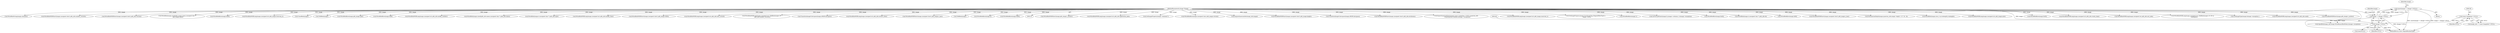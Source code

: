 digraph "0_ImageMagick_10b3823a7619ed22d42764733eb052c4159bc8c1_0@API" {
"1000144" [label="(Call,assert(image != (Image *) NULL))"];
"1000145" [label="(Call,image != (Image *) NULL)"];
"1000112" [label="(MethodParameterIn,Image *image)"];
"1000147" [label="(Call,(Image *) NULL)"];
"1000135" [label="(Call,(const ImageInfo *) NULL)"];
"1001180" [label="(Call,WriteBlobMSBShort(image,pdb_image.y_anchor))"];
"1000153" [label="(Identifier,image)"];
"1000414" [label="(Call,WriteBlobMSBLong(image,(unsigned int) pdb_info.application_info))"];
"1000330" [label="(Call,GetImageProperty(image,\"comment\"))"];
"1001112" [label="(Call,WriteBlobByte(image,(unsigned char) pdb_image.version))"];
"1000703" [label="(Call,AcquireQuantumInfo(image_info,image))"];
"1001196" [label="(Call,WriteBlobMSBShort(image,(unsigned short) pdb_image.height))"];
"1000698" [label="(Call,TransformImageColorspace(image,sRGBColorspace))"];
"1000360" [label="(Call,WriteBlobMSBShort(image,(unsigned short) pdb_info.attributes))"];
"1000788" [label="(Call,ExportQuantumPixels(image,(const CacheView *) NULL,quantum_info,\n      GrayQuantum,scanline,&image->exception))"];
"1000147" [label="(Call,(Image *) NULL)"];
"1001094" [label="(Call,WriteBlobByte(image,1))"];
"1000767" [label="(Call,GetVirtualPixels(image,0,y,image->columns,1,&image->exception))"];
"1001036" [label="(Call,WriteBlobByte(image,0x40))"];
"1000442" [label="(Call,WriteBlob(image,4,(unsigned char *) pdb_info.id))"];
"1000113" [label="(Block,)"];
"1000145" [label="(Call,image != (Image *) NULL)"];
"1001041" [label="(Call,WriteBlobByte(image,0x6f))"];
"1001155" [label="(Call,WriteBlobMSBShort(image,(unsigned short) pdb_image.y_last))"];
"1000112" [label="(MethodParameterIn,Image *image)"];
"1000717" [label="(Call,SetQuantumDepth(image,quantum_info,image->depth > 8 ? 16 : 8))"];
"1001205" [label="(Call,WriteBlob(image,(size_t) (q-runlength),runlength))"];
"1000146" [label="(Identifier,image)"];
"1001137" [label="(Call,WriteBlobMSBLong(image,(unsigned int) pdb_image.note))"];
"1001128" [label="(Call,WriteBlobMSBLong(image,(unsigned int) pdb_image.reserved_1))"];
"1000983" [label="(Call,SetImageProgress(image,SaveImageTag,(MagickOffsetType) y,\n      image->rows))"];
"1001079" [label="(Call,WriteBlobByte(image,0x40))"];
"1000378" [label="(Call,WriteBlobMSBLong(image,(unsigned int) pdb_info.create_time))"];
"1000137" [label="(Identifier,NULL)"];
"1000423" [label="(Call,WriteBlobMSBLong(image,(unsigned int) pdb_info.sort_info))"];
"1000135" [label="(Call,(const ImageInfo *) NULL)"];
"1001063" [label="(Call,WriteBlobMSBLong(image,(unsigned int) (TellBlob(image)+8+58+q-\n        runlength)))"];
"1000200" [label="(Call,GetImageType(image,&image->exception ))"];
"1000452" [label="(Call,WriteBlobMSBLong(image,(unsigned int) pdb_info.seed))"];
"1001173" [label="(Call,WriteBlobMSBShort(image,pdb_image.x_anchor))"];
"1001227" [label="(Call,WriteBlobString(image,comment))"];
"1000273" [label="(Call,time(NULL))"];
"1000133" [label="(Call,image_info != (const ImageInfo *) NULL)"];
"1000470" [label="(Call,WriteBlobMSBShort(image,(unsigned short) pdb_info.number_records))"];
"1000369" [label="(Call,WriteBlobMSBShort(image,(unsigned short) pdb_info.version))"];
"1001099" [label="(Call,WriteBlob(image,sizeof(pdb_image.name),(unsigned char *)\n    pdb_image.name))"];
"1000144" [label="(Call,assert(image != (Image *) NULL))"];
"1001089" [label="(Call,WriteBlobByte(image,0x80))"];
"1001164" [label="(Call,WriteBlobMSBLong(image,(unsigned int) pdb_image.reserved_2))"];
"1001232" [label="(Call,CloseBlob(image))"];
"1000149" [label="(Identifier,NULL)"];
"1001027" [label="(Call,TellBlob(image))"];
"1001121" [label="(Call,WriteBlobByte(image,pdb_image.type))"];
"1001084" [label="(Call,WriteBlobByte(image,0x6f))"];
"1000405" [label="(Call,WriteBlobMSBLong(image,(unsigned int) pdb_info.modify_number))"];
"1000347" [label="(Call,WriteBlob(image,sizeof(pdb_info.name),(unsigned char *) pdb_info.name))"];
"1000432" [label="(Call,WriteBlob(image,4,(unsigned char *) pdb_info.type))"];
"1000387" [label="(Call,WriteBlobMSBLong(image,(unsigned int) pdb_info.modify_time))"];
"1001187" [label="(Call,WriteBlobMSBShort(image,(unsigned short) pdb_image.width))"];
"1001236" [label="(MethodReturn,static MagickBooleanType)"];
"1000461" [label="(Call,WriteBlobMSBLong(image,(unsigned int) pdb_info.next_record))"];
"1001022" [label="(Call,WriteBlobMSBLong(image,(unsigned int) (TellBlob(image)+8*\n    pdb_info.number_records)))"];
"1000189" [label="(Call,TransformImageColorspace(image,sRGBColorspace))"];
"1000396" [label="(Call,WriteBlobMSBLong(image,(unsigned int) pdb_info.archive_time))"];
"1001146" [label="(Call,WriteBlobMSBShort(image,(unsigned short) pdb_image.x_last))"];
"1000173" [label="(Call,OpenBlob(image_info,image,WriteBinaryBlobMode,&image->exception))"];
"1001068" [label="(Call,TellBlob(image))"];
"1001051" [label="(Call,WriteBlobByte(image,0))"];
"1001046" [label="(Call,WriteBlobByte(image,0x80))"];
"1000144" -> "1000113"  [label="AST: "];
"1000144" -> "1000145"  [label="CFG: "];
"1000145" -> "1000144"  [label="AST: "];
"1000153" -> "1000144"  [label="CFG: "];
"1000144" -> "1001236"  [label="DDG: assert(image != (Image *) NULL)"];
"1000144" -> "1001236"  [label="DDG: image != (Image *) NULL"];
"1000145" -> "1000144"  [label="DDG: image"];
"1000145" -> "1000144"  [label="DDG: (Image *) NULL"];
"1000145" -> "1000147"  [label="CFG: "];
"1000146" -> "1000145"  [label="AST: "];
"1000147" -> "1000145"  [label="AST: "];
"1000145" -> "1001236"  [label="DDG: (Image *) NULL"];
"1000112" -> "1000145"  [label="DDG: image"];
"1000147" -> "1000145"  [label="DDG: NULL"];
"1000145" -> "1000173"  [label="DDG: image"];
"1000112" -> "1000110"  [label="AST: "];
"1000112" -> "1001236"  [label="DDG: image"];
"1000112" -> "1000173"  [label="DDG: image"];
"1000112" -> "1000189"  [label="DDG: image"];
"1000112" -> "1000200"  [label="DDG: image"];
"1000112" -> "1000330"  [label="DDG: image"];
"1000112" -> "1000347"  [label="DDG: image"];
"1000112" -> "1000360"  [label="DDG: image"];
"1000112" -> "1000369"  [label="DDG: image"];
"1000112" -> "1000378"  [label="DDG: image"];
"1000112" -> "1000387"  [label="DDG: image"];
"1000112" -> "1000396"  [label="DDG: image"];
"1000112" -> "1000405"  [label="DDG: image"];
"1000112" -> "1000414"  [label="DDG: image"];
"1000112" -> "1000423"  [label="DDG: image"];
"1000112" -> "1000432"  [label="DDG: image"];
"1000112" -> "1000442"  [label="DDG: image"];
"1000112" -> "1000452"  [label="DDG: image"];
"1000112" -> "1000461"  [label="DDG: image"];
"1000112" -> "1000470"  [label="DDG: image"];
"1000112" -> "1000698"  [label="DDG: image"];
"1000112" -> "1000703"  [label="DDG: image"];
"1000112" -> "1000717"  [label="DDG: image"];
"1000112" -> "1000767"  [label="DDG: image"];
"1000112" -> "1000788"  [label="DDG: image"];
"1000112" -> "1000983"  [label="DDG: image"];
"1000112" -> "1001022"  [label="DDG: image"];
"1000112" -> "1001027"  [label="DDG: image"];
"1000112" -> "1001036"  [label="DDG: image"];
"1000112" -> "1001041"  [label="DDG: image"];
"1000112" -> "1001046"  [label="DDG: image"];
"1000112" -> "1001051"  [label="DDG: image"];
"1000112" -> "1001063"  [label="DDG: image"];
"1000112" -> "1001068"  [label="DDG: image"];
"1000112" -> "1001079"  [label="DDG: image"];
"1000112" -> "1001084"  [label="DDG: image"];
"1000112" -> "1001089"  [label="DDG: image"];
"1000112" -> "1001094"  [label="DDG: image"];
"1000112" -> "1001099"  [label="DDG: image"];
"1000112" -> "1001112"  [label="DDG: image"];
"1000112" -> "1001121"  [label="DDG: image"];
"1000112" -> "1001128"  [label="DDG: image"];
"1000112" -> "1001137"  [label="DDG: image"];
"1000112" -> "1001146"  [label="DDG: image"];
"1000112" -> "1001155"  [label="DDG: image"];
"1000112" -> "1001164"  [label="DDG: image"];
"1000112" -> "1001173"  [label="DDG: image"];
"1000112" -> "1001180"  [label="DDG: image"];
"1000112" -> "1001187"  [label="DDG: image"];
"1000112" -> "1001196"  [label="DDG: image"];
"1000112" -> "1001205"  [label="DDG: image"];
"1000112" -> "1001227"  [label="DDG: image"];
"1000112" -> "1001232"  [label="DDG: image"];
"1000147" -> "1000149"  [label="CFG: "];
"1000148" -> "1000147"  [label="AST: "];
"1000149" -> "1000147"  [label="AST: "];
"1000147" -> "1001236"  [label="DDG: NULL"];
"1000135" -> "1000147"  [label="DDG: NULL"];
"1000147" -> "1000273"  [label="DDG: NULL"];
"1000135" -> "1000133"  [label="AST: "];
"1000135" -> "1000137"  [label="CFG: "];
"1000136" -> "1000135"  [label="AST: "];
"1000137" -> "1000135"  [label="AST: "];
"1000133" -> "1000135"  [label="CFG: "];
"1000135" -> "1000133"  [label="DDG: NULL"];
}
